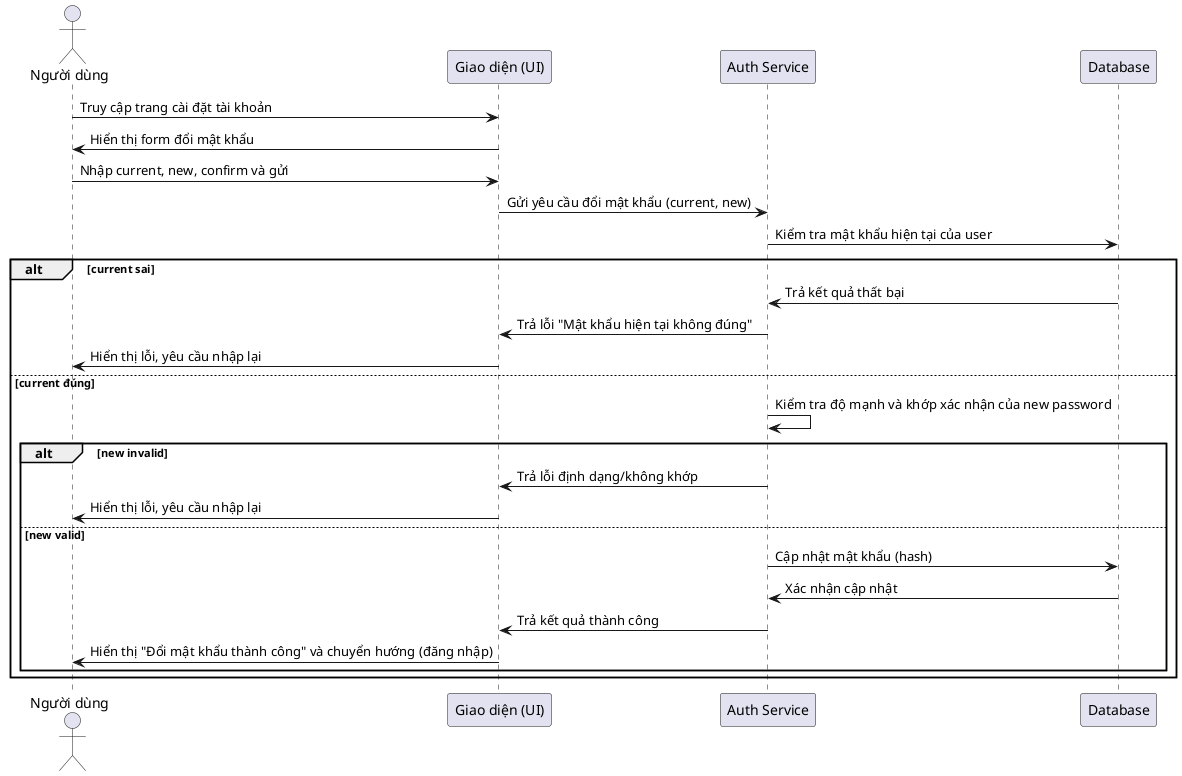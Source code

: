 @startuml
actor "Người dùng" as User
participant "Giao diện (UI)" as UI
participant "Auth Service" as Auth
participant "Database" as DB

User -> UI: Truy cập trang cài đặt tài khoản
UI -> User: Hiển thị form đổi mật khẩu
User -> UI: Nhập current, new, confirm và gửi
UI -> Auth: Gửi yêu cầu đổi mật khẩu (current, new)
Auth -> DB: Kiểm tra mật khẩu hiện tại của user
alt current sai
  DB -> Auth: Trả kết quả thất bại
  Auth -> UI: Trả lỗi "Mật khẩu hiện tại không đúng"
  UI -> User: Hiển thị lỗi, yêu cầu nhập lại
else current đúng
  Auth -> Auth: Kiểm tra độ mạnh và khớp xác nhận của new password
  alt new invalid
    Auth -> UI: Trả lỗi định dạng/không khớp
    UI -> User: Hiển thị lỗi, yêu cầu nhập lại
  else new valid
    Auth -> DB: Cập nhật mật khẩu (hash)
    DB -> Auth: Xác nhận cập nhật
    Auth -> UI: Trả kết quả thành công
    UI -> User: Hiển thị "Đổi mật khẩu thành công" và chuyển hướng (đăng nhập)
  end
end
@enduml